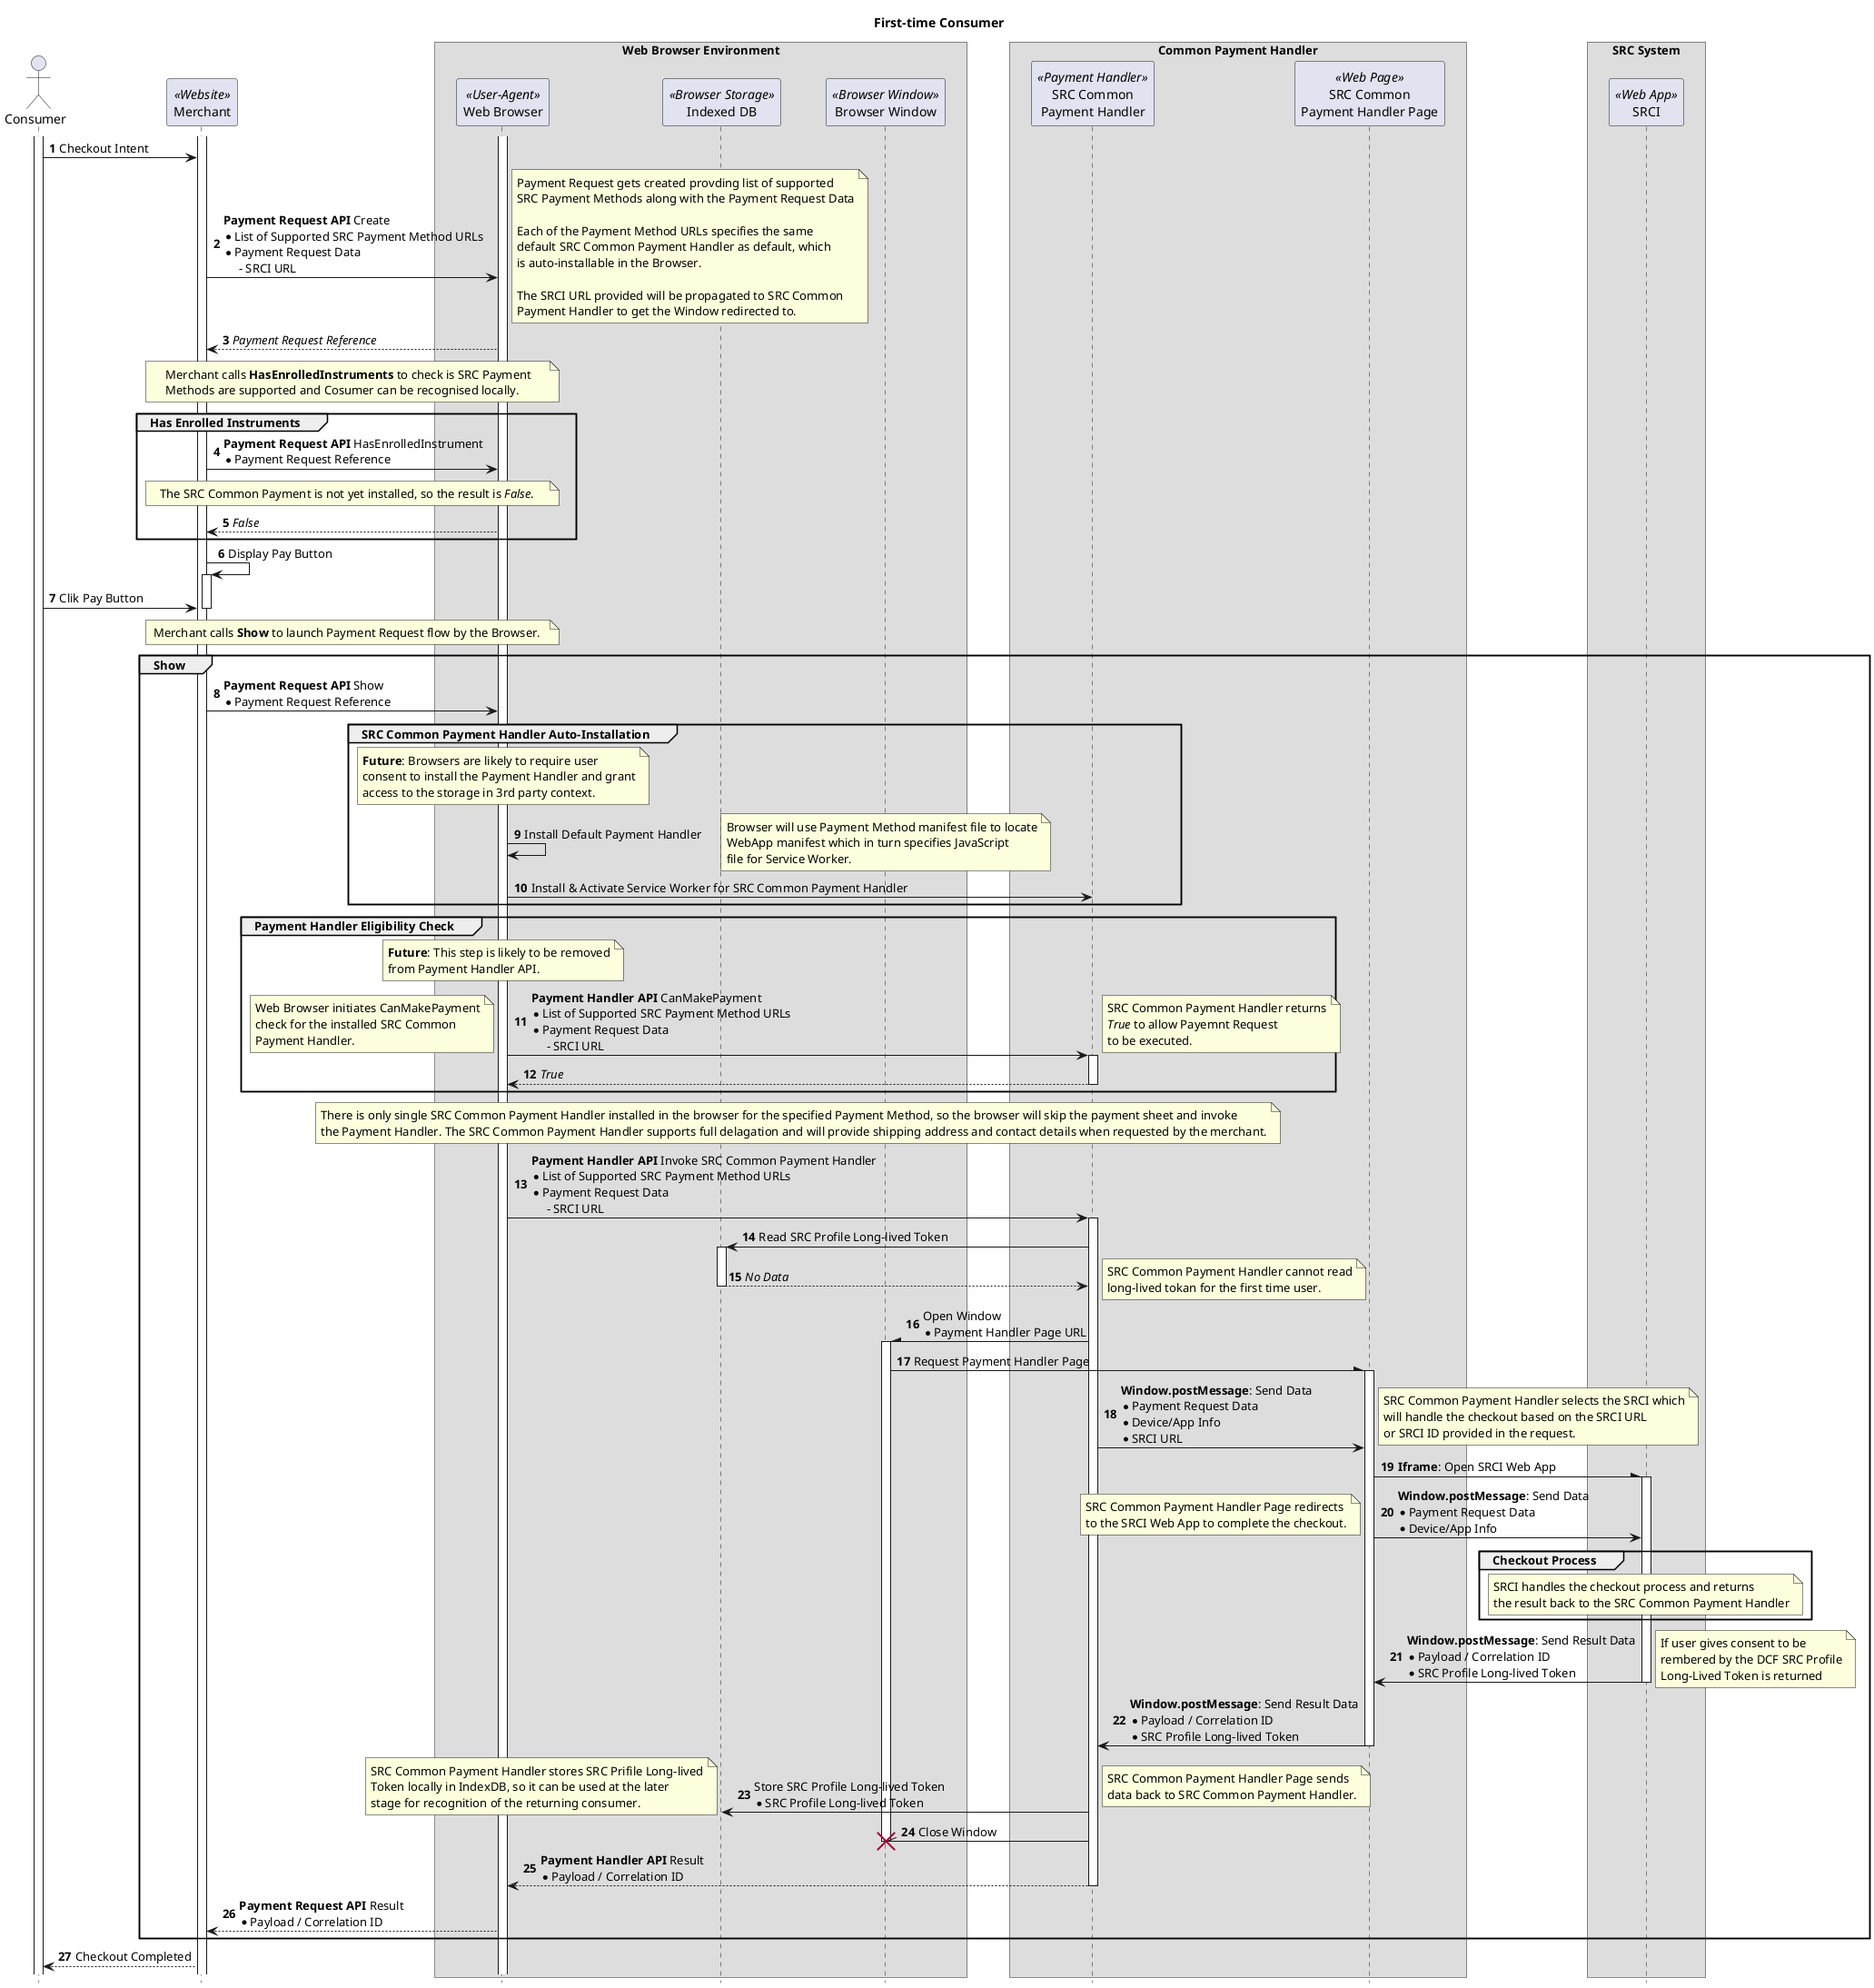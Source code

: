 @startuml

autonumber
hide footbox
skinparam ParticipantPadding 20
skinparam BoxPadding 10

title First-time Consumer

actor Consumer as Consumer
participant Merchant as Merchant <<Website>>

box "Web Browser Environment"
  participant "Web Browser" as Browser <<User-Agent>>
  participant "Indexed DB" as DB <<Browser Storage>>
  participant "Browser Window" as Window <<Browser Window>>
end box

box "Common Payment Handler"
  participant "SRC Common\nPayment Handler" as PH <<Payment Handler>>
  participant "SRC Common\nPayment Handler Page" as Page <<Web Page>>
end box

box "SRC System"
  participant "SRCI" as SRCI <<Web App>>
end box

activate Consumer
activate Merchant
activate Browser

Consumer->Merchant: Checkout Intent
Merchant->Browser: **Payment Request API** Create\n* List of Supported SRC Payment Method URLs\n* Payment Request Data\n     - SRCI URL
note right
  Payment Request gets created provding list of supported
  SRC Payment Methods along with the Payment Request Data

  Each of the Payment Method URLs specifies the same
  default SRC Common Payment Handler as default, which
  is auto-installable in the Browser.

  The SRCI URL provided will be propagated to SRC Common
  Payment Handler to get the Window redirected to.
end note
return //Payment Request Reference//

note over Merchant, Browser
  Merchant calls **HasEnrolledInstruments** to check is SRC Payment
  Methods are supported and Cosumer can be recognised locally.
end note
group Has Enrolled Instruments
Merchant->Browser: **Payment Request API** HasEnrolledInstrument\n* Payment Request Reference
note over Merchant, Browser
  The SRC Common Payment is not yet installed, so the result is //False//. 
end note
Browser-->Merchant: //False//
end group
Merchant->Merchant: Display Pay Button
activate Merchant
Consumer->Merchant: Clik Pay Button
deactivate Merchant
note over Merchant, Browser
  Merchant calls **Show** to launch Payment Request flow by the Browser. 
end note
group Show
Merchant->Browser: **Payment Request API** Show\n* Payment Request Reference
group SRC Common Payment Handler Auto-Installation 
note over Browser
  **Future**: Browsers are likely to require user
  consent to install the Payment Handler and grant
  access to the storage in 3rd party context.
end note
Browser->Browser: Install Default Payment Handler
note right
  Browser will use Payment Method manifest file to locate
  WebApp manifest which in turn specifies JavaScript
  file for Service Worker.
end note
Browser->PH: Install & Activate Service Worker for SRC Common Payment Handler
end group

group Payment Handler Eligibility Check
note over Browser
  **Future**: This step is likely to be removed
  from Payment Handler API.
end note
Browser->PH: **Payment Handler API** CanMakePayment\n* List of Supported SRC Payment Method URLs\n* Payment Request Data\n     - SRCI URL
activate PH
note left
  Web Browser initiates CanMakePayment
  check for the installed SRC Common
  Payment Handler.
end note
note right
  SRC Common Payment Handler returns
  //True// to allow Payemnt Request
  to be executed.
end note
return //True//
end group
note over Browser, PH
  There is only single SRC Common Payment Handler installed in the browser for the specified Payment Method, so the browser will skip the payment sheet and invoke
  the Payment Handler. The SRC Common Payment Handler supports full delagation and will provide shipping address and contact details when requested by the merchant.
end note

Browser->PH: **Payment Handler API** Invoke SRC Common Payment Handler\n* List of Supported SRC Payment Method URLs\n* Payment Request Data\n     - SRCI URL
activate PH

PH->DB: Read SRC Profile Long-lived Token
activate DB
return //No Data//
note right
    SRC Common Payment Handler cannot read
    long-lived tokan for the first time user.
end note

PH-\Window: Open Window\n* Payment Handler Page URL
activate Window

Window-\Page: Request Payment Handler Page
activate Page
PH->Page: **Window.postMessage**: Send Data\n* Payment Request Data\n* Device/App Info\n* SRCI URL
note right
    SRC Common Payment Handler selects the SRCI which
    will handle the checkout based on the SRCI URL
    or SRCI ID provided in the request.
end note
Page-\SRCI: **Iframe**: Open SRCI Web App
activate SRCI
Page->SRCI: **Window.postMessage**: Send Data\n* Payment Request Data\n* Device/App Info
note left
    SRC Common Payment Handler Page redirects
    to the SRCI Web App to complete the checkout.
end note

group Checkout Process
note over SRCI
    SRCI handles the checkout process and returns
    the result back to the SRC Common Payment Handler
end note
end group

SRCI->Page: **Window.postMessage**: Send Result Data\n* Payload / Correlation ID\n* SRC Profile Long-lived Token
deactivate SRCI
note right
  If user gives consent to be
  rembered by the DCF SRC Profile
  Long-Lived Token is returned
end note
Page->PH: **Window.postMessage**: Send Result Data\n* Payload / Correlation ID\n* SRC Profile Long-lived Token
deactivate Page
PH->DB: Store SRC Profile Long-lived Token\n* SRC Profile Long-lived Token
note left
    SRC Common Payment Handler stores SRC Prifile Long-lived
    Token locally in IndexDB, so it can be used at the later
    stage for recognition of the returning consumer.
end note
deactivate Page
note right
    SRC Common Payment Handler Page sends
    data back to SRC Common Payment Handler.
end note
PH-\\Window!!: Close Window

PH-->Browser: **Payment Handler API** Result\n* Payload / Correlation ID
deactivate PH
Browser-->Merchant: **Payment Request API** Result\n* Payload / Correlation ID
end group

Merchant-->Consumer: Checkout Completed

@enduml
